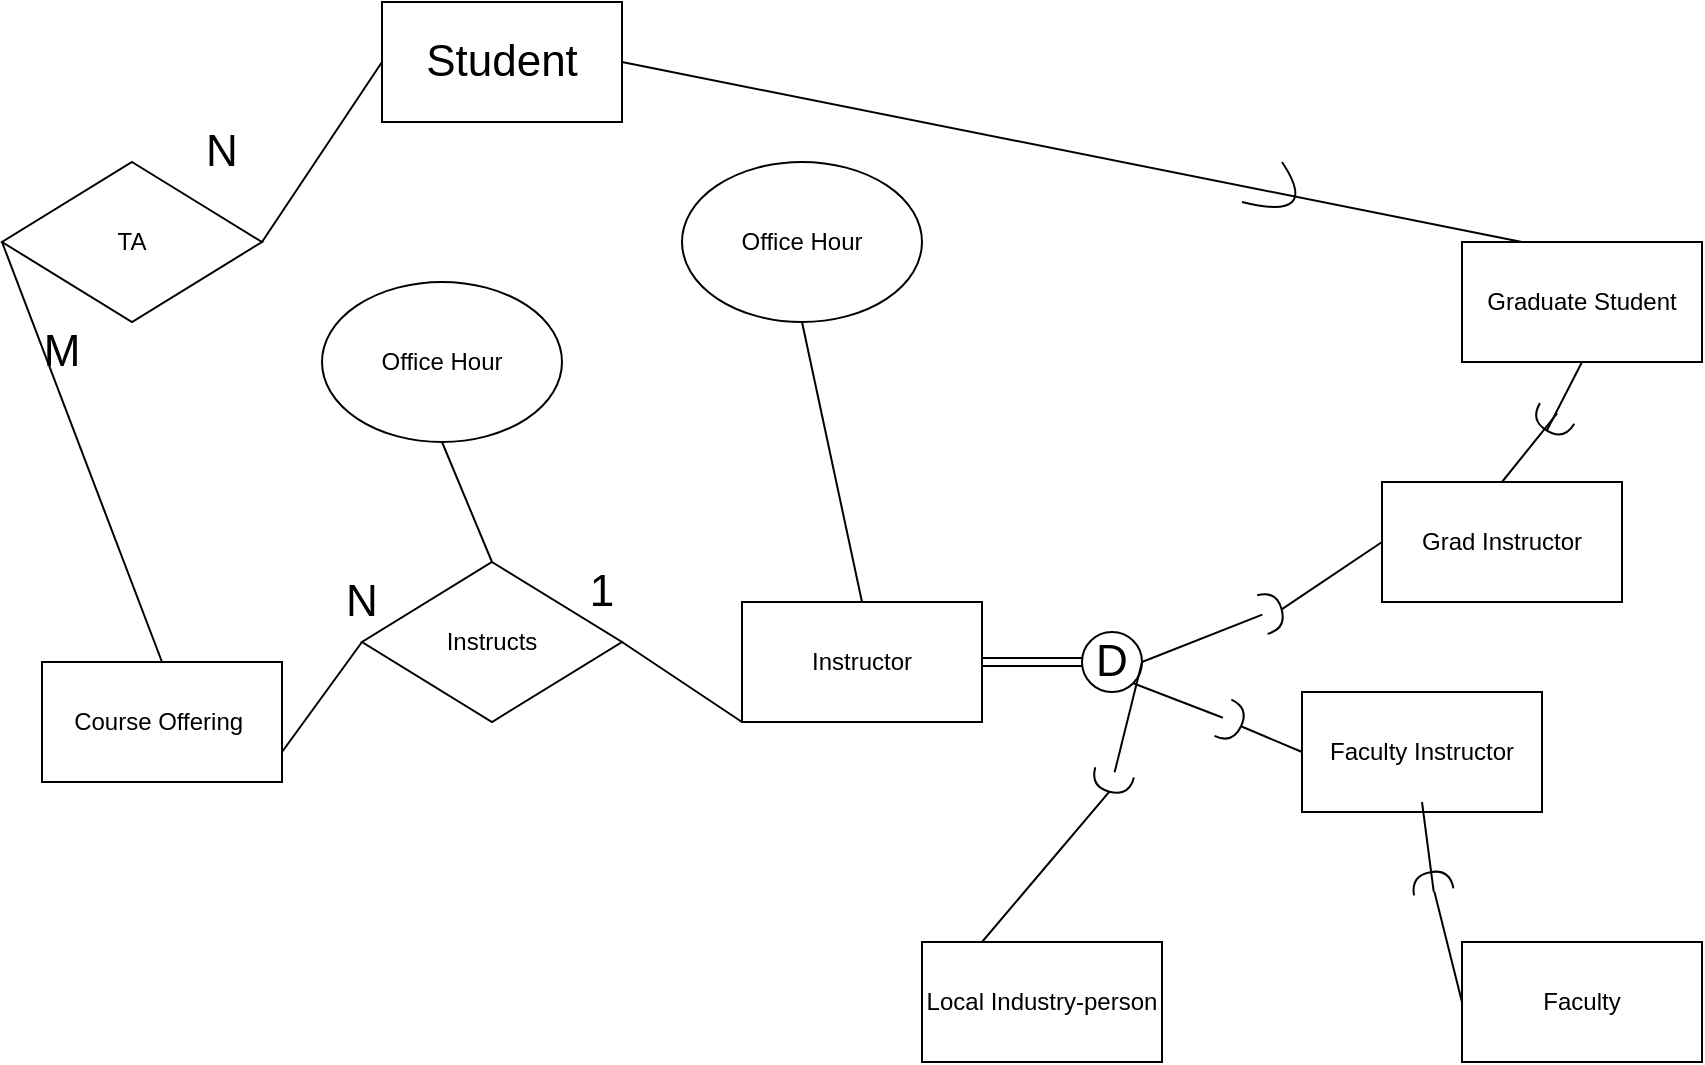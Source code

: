 <mxfile version="20.4.0" type="github">
  <diagram id="kQTQezO8OtImguSnl6Z2" name="Page-1">
    <mxGraphModel dx="1738" dy="1022" grid="1" gridSize="10" guides="1" tooltips="1" connect="1" arrows="1" fold="1" page="1" pageScale="1" pageWidth="850" pageHeight="1100" math="0" shadow="0">
      <root>
        <mxCell id="0" />
        <mxCell id="1" parent="0" />
        <mxCell id="xiBqoMtqt4ZxVnP0tuVG-9" style="rounded=0;orthogonalLoop=1;jettySize=auto;html=1;exitX=0.5;exitY=0;exitDx=0;exitDy=0;entryX=0.5;entryY=1;entryDx=0;entryDy=0;strokeColor=default;endArrow=none;endFill=0;" edge="1" parent="1" source="sJhRyvfI5YAXDB1IwleE-1" target="xiBqoMtqt4ZxVnP0tuVG-3">
          <mxGeometry relative="1" as="geometry" />
        </mxCell>
        <mxCell id="xiBqoMtqt4ZxVnP0tuVG-11" style="edgeStyle=none;rounded=0;orthogonalLoop=1;jettySize=auto;html=1;exitX=1;exitY=0.5;exitDx=0;exitDy=0;entryX=0;entryY=0.5;entryDx=0;entryDy=0;strokeColor=default;fontSize=22;endArrow=none;endFill=0;shape=link;" edge="1" parent="1" source="sJhRyvfI5YAXDB1IwleE-1" target="xiBqoMtqt4ZxVnP0tuVG-10">
          <mxGeometry relative="1" as="geometry" />
        </mxCell>
        <mxCell id="xiBqoMtqt4ZxVnP0tuVG-20" style="edgeStyle=none;rounded=0;orthogonalLoop=1;jettySize=auto;html=1;exitX=0;exitY=1;exitDx=0;exitDy=0;entryX=1;entryY=0.5;entryDx=0;entryDy=0;strokeColor=default;fontSize=22;endArrow=none;endFill=0;" edge="1" parent="1" source="sJhRyvfI5YAXDB1IwleE-1" target="xiBqoMtqt4ZxVnP0tuVG-7">
          <mxGeometry relative="1" as="geometry" />
        </mxCell>
        <mxCell id="sJhRyvfI5YAXDB1IwleE-1" value="Instructor" style="rounded=0;whiteSpace=wrap;html=1;" parent="1" vertex="1">
          <mxGeometry x="380" y="310" width="120" height="60" as="geometry" />
        </mxCell>
        <mxCell id="sJhRyvfI5YAXDB1IwleE-2" value="Graduate Student" style="whiteSpace=wrap;html=1;" parent="1" vertex="1">
          <mxGeometry x="740" y="130" width="120" height="60" as="geometry" />
        </mxCell>
        <mxCell id="xiBqoMtqt4ZxVnP0tuVG-1" value="Local Industry-person" style="rounded=0;whiteSpace=wrap;html=1;" vertex="1" parent="1">
          <mxGeometry x="470" y="480" width="120" height="60" as="geometry" />
        </mxCell>
        <mxCell id="xiBqoMtqt4ZxVnP0tuVG-2" value="Faculty" style="rounded=0;whiteSpace=wrap;html=1;" vertex="1" parent="1">
          <mxGeometry x="740" y="480" width="120" height="60" as="geometry" />
        </mxCell>
        <mxCell id="xiBqoMtqt4ZxVnP0tuVG-3" value="Office Hour" style="ellipse;whiteSpace=wrap;html=1;" vertex="1" parent="1">
          <mxGeometry x="350" y="90" width="120" height="80" as="geometry" />
        </mxCell>
        <mxCell id="xiBqoMtqt4ZxVnP0tuVG-19" style="edgeStyle=none;rounded=0;orthogonalLoop=1;jettySize=auto;html=1;exitX=0.5;exitY=0;exitDx=0;exitDy=0;entryX=0.5;entryY=1;entryDx=0;entryDy=0;strokeColor=default;fontSize=22;endArrow=none;endFill=0;" edge="1" parent="1" source="xiBqoMtqt4ZxVnP0tuVG-7" target="xiBqoMtqt4ZxVnP0tuVG-5">
          <mxGeometry relative="1" as="geometry" />
        </mxCell>
        <mxCell id="xiBqoMtqt4ZxVnP0tuVG-4" value="Course Offering&amp;nbsp;" style="rounded=0;whiteSpace=wrap;html=1;" vertex="1" parent="1">
          <mxGeometry x="30" y="340" width="120" height="60" as="geometry" />
        </mxCell>
        <mxCell id="xiBqoMtqt4ZxVnP0tuVG-5" value="Office Hour" style="ellipse;whiteSpace=wrap;html=1;" vertex="1" parent="1">
          <mxGeometry x="170" y="150" width="120" height="80" as="geometry" />
        </mxCell>
        <mxCell id="xiBqoMtqt4ZxVnP0tuVG-21" style="edgeStyle=none;rounded=0;orthogonalLoop=1;jettySize=auto;html=1;exitX=0;exitY=0.5;exitDx=0;exitDy=0;entryX=1;entryY=0.75;entryDx=0;entryDy=0;strokeColor=default;fontSize=22;endArrow=none;endFill=0;" edge="1" parent="1" source="xiBqoMtqt4ZxVnP0tuVG-7" target="xiBqoMtqt4ZxVnP0tuVG-4">
          <mxGeometry relative="1" as="geometry" />
        </mxCell>
        <mxCell id="xiBqoMtqt4ZxVnP0tuVG-7" value="Instructs" style="rhombus;whiteSpace=wrap;html=1;" vertex="1" parent="1">
          <mxGeometry x="190" y="290" width="130" height="80" as="geometry" />
        </mxCell>
        <mxCell id="xiBqoMtqt4ZxVnP0tuVG-12" style="edgeStyle=none;rounded=0;orthogonalLoop=1;jettySize=auto;html=1;exitX=1;exitY=0.5;exitDx=0;exitDy=0;entryX=0;entryY=0.5;entryDx=0;entryDy=0;strokeColor=default;fontSize=22;endArrow=none;endFill=0;startArrow=none;" edge="1" parent="1" source="xiBqoMtqt4ZxVnP0tuVG-43" target="xiBqoMtqt4ZxVnP0tuVG-34">
          <mxGeometry relative="1" as="geometry" />
        </mxCell>
        <mxCell id="xiBqoMtqt4ZxVnP0tuVG-13" style="edgeStyle=none;rounded=0;orthogonalLoop=1;jettySize=auto;html=1;entryX=0;entryY=0.5;entryDx=0;entryDy=0;strokeColor=default;fontSize=22;endArrow=none;endFill=0;startArrow=none;" edge="1" parent="1" source="xiBqoMtqt4ZxVnP0tuVG-47" target="xiBqoMtqt4ZxVnP0tuVG-2">
          <mxGeometry relative="1" as="geometry">
            <mxPoint x="720" y="410" as="sourcePoint" />
          </mxGeometry>
        </mxCell>
        <mxCell id="xiBqoMtqt4ZxVnP0tuVG-14" style="edgeStyle=none;rounded=0;orthogonalLoop=1;jettySize=auto;html=1;exitX=1;exitY=0.5;exitDx=0;exitDy=0;entryX=0.25;entryY=0;entryDx=0;entryDy=0;strokeColor=default;fontSize=22;endArrow=none;endFill=0;startArrow=none;" edge="1" parent="1" source="xiBqoMtqt4ZxVnP0tuVG-36" target="xiBqoMtqt4ZxVnP0tuVG-1">
          <mxGeometry relative="1" as="geometry" />
        </mxCell>
        <mxCell id="xiBqoMtqt4ZxVnP0tuVG-10" value="D" style="ellipse;whiteSpace=wrap;html=1;aspect=fixed;fontSize=22;" vertex="1" parent="1">
          <mxGeometry x="550" y="325" width="30" height="30" as="geometry" />
        </mxCell>
        <mxCell id="xiBqoMtqt4ZxVnP0tuVG-32" style="edgeStyle=none;rounded=0;orthogonalLoop=1;jettySize=auto;html=1;exitX=1;exitY=0.5;exitDx=0;exitDy=0;entryX=0.25;entryY=0;entryDx=0;entryDy=0;strokeColor=default;fontSize=22;endArrow=none;endFill=0;" edge="1" parent="1" source="xiBqoMtqt4ZxVnP0tuVG-23" target="sJhRyvfI5YAXDB1IwleE-2">
          <mxGeometry relative="1" as="geometry" />
        </mxCell>
        <mxCell id="xiBqoMtqt4ZxVnP0tuVG-23" value="Student" style="rounded=0;whiteSpace=wrap;html=1;fontSize=22;" vertex="1" parent="1">
          <mxGeometry x="200" y="10" width="120" height="60" as="geometry" />
        </mxCell>
        <mxCell id="xiBqoMtqt4ZxVnP0tuVG-25" style="edgeStyle=none;rounded=0;orthogonalLoop=1;jettySize=auto;html=1;exitX=1;exitY=0.5;exitDx=0;exitDy=0;entryX=0;entryY=0.5;entryDx=0;entryDy=0;strokeColor=default;fontSize=22;endArrow=none;endFill=0;" edge="1" parent="1" source="xiBqoMtqt4ZxVnP0tuVG-24" target="xiBqoMtqt4ZxVnP0tuVG-23">
          <mxGeometry relative="1" as="geometry" />
        </mxCell>
        <mxCell id="xiBqoMtqt4ZxVnP0tuVG-26" style="edgeStyle=none;rounded=0;orthogonalLoop=1;jettySize=auto;html=1;exitX=0;exitY=0.5;exitDx=0;exitDy=0;entryX=0.5;entryY=0;entryDx=0;entryDy=0;strokeColor=default;fontSize=22;endArrow=none;endFill=0;" edge="1" parent="1" source="xiBqoMtqt4ZxVnP0tuVG-24" target="xiBqoMtqt4ZxVnP0tuVG-4">
          <mxGeometry relative="1" as="geometry" />
        </mxCell>
        <mxCell id="xiBqoMtqt4ZxVnP0tuVG-24" value="TA" style="rhombus;whiteSpace=wrap;html=1;" vertex="1" parent="1">
          <mxGeometry x="10" y="90" width="130" height="80" as="geometry" />
        </mxCell>
        <mxCell id="xiBqoMtqt4ZxVnP0tuVG-27" value="1&lt;span style=&quot;color: rgba(0, 0, 0, 0); font-family: monospace; font-size: 0px; text-align: start;&quot;&gt;%3CmxGraphModel%3E%3Croot%3E%3CmxCell%20id%3D%220%22%2F%3E%3CmxCell%20id%3D%221%22%20parent%3D%220%22%2F%3E%3CmxCell%20id%3D%222%22%20value%3D%22Instructs%22%20style%3D%22rhombus%3BwhiteSpace%3Dwrap%3Bhtml%3D1%3B%22%20vertex%3D%221%22%20parent%3D%221%22%3E%3CmxGeometry%20x%3D%22190%22%20y%3D%22290%22%20width%3D%22130%22%20height%3D%2280%22%20as%3D%22geometry%22%2F%3E%3C%2FmxCell%3E%3C%2Froot%3E%3C%2FmxGraphModel%3E&lt;/span&gt;" style="text;html=1;strokeColor=none;fillColor=none;align=center;verticalAlign=middle;whiteSpace=wrap;rounded=0;fontSize=22;" vertex="1" parent="1">
          <mxGeometry x="280" y="290" width="60" height="30" as="geometry" />
        </mxCell>
        <mxCell id="xiBqoMtqt4ZxVnP0tuVG-28" value="N" style="text;html=1;strokeColor=none;fillColor=none;align=center;verticalAlign=middle;whiteSpace=wrap;rounded=0;fontSize=22;" vertex="1" parent="1">
          <mxGeometry x="160" y="295" width="60" height="30" as="geometry" />
        </mxCell>
        <mxCell id="xiBqoMtqt4ZxVnP0tuVG-29" value="N" style="text;html=1;strokeColor=none;fillColor=none;align=center;verticalAlign=middle;whiteSpace=wrap;rounded=0;fontSize=22;" vertex="1" parent="1">
          <mxGeometry x="90" y="70" width="60" height="30" as="geometry" />
        </mxCell>
        <mxCell id="xiBqoMtqt4ZxVnP0tuVG-31" value="M" style="text;html=1;strokeColor=none;fillColor=none;align=center;verticalAlign=middle;whiteSpace=wrap;rounded=0;fontSize=22;" vertex="1" parent="1">
          <mxGeometry x="10" y="170" width="60" height="30" as="geometry" />
        </mxCell>
        <mxCell id="xiBqoMtqt4ZxVnP0tuVG-33" value="" style="curved=1;endArrow=none;html=1;rounded=0;strokeColor=default;fontSize=22;endFill=0;" edge="1" parent="1">
          <mxGeometry width="50" height="50" relative="1" as="geometry">
            <mxPoint x="630" y="110" as="sourcePoint" />
            <mxPoint x="650" y="90" as="targetPoint" />
            <Array as="points">
              <mxPoint x="670" y="120" />
              <mxPoint x="650" y="90" />
            </Array>
          </mxGeometry>
        </mxCell>
        <mxCell id="xiBqoMtqt4ZxVnP0tuVG-42" style="edgeStyle=none;rounded=0;orthogonalLoop=1;jettySize=auto;html=1;entryX=0.5;entryY=1;entryDx=0;entryDy=0;strokeColor=default;fontSize=22;endArrow=none;endFill=0;startArrow=none;exitX=1;exitY=0.5;exitDx=0;exitDy=0;exitPerimeter=0;" edge="1" parent="1" source="xiBqoMtqt4ZxVnP0tuVG-45" target="sJhRyvfI5YAXDB1IwleE-2">
          <mxGeometry relative="1" as="geometry">
            <mxPoint x="770" y="220" as="sourcePoint" />
          </mxGeometry>
        </mxCell>
        <mxCell id="xiBqoMtqt4ZxVnP0tuVG-34" value="Grad Instructor" style="whiteSpace=wrap;html=1;" vertex="1" parent="1">
          <mxGeometry x="700" y="250" width="120" height="60" as="geometry" />
        </mxCell>
        <mxCell id="xiBqoMtqt4ZxVnP0tuVG-36" value="" style="shape=requiredInterface;html=1;verticalLabelPosition=bottom;sketch=0;fontSize=22;rotation=105;" vertex="1" parent="1">
          <mxGeometry x="560" y="390" width="10" height="20" as="geometry" />
        </mxCell>
        <mxCell id="xiBqoMtqt4ZxVnP0tuVG-37" value="" style="edgeStyle=none;rounded=0;orthogonalLoop=1;jettySize=auto;html=1;exitX=1;exitY=0.5;exitDx=0;exitDy=0;entryX=0;entryY=0.5;entryDx=0;entryDy=0;strokeColor=default;fontSize=22;endArrow=none;endFill=0;" edge="1" parent="1" source="xiBqoMtqt4ZxVnP0tuVG-10" target="xiBqoMtqt4ZxVnP0tuVG-36">
          <mxGeometry relative="1" as="geometry">
            <mxPoint x="580" y="340" as="sourcePoint" />
            <mxPoint x="530" y="500" as="targetPoint" />
          </mxGeometry>
        </mxCell>
        <mxCell id="xiBqoMtqt4ZxVnP0tuVG-39" value="" style="edgeStyle=none;rounded=0;orthogonalLoop=1;jettySize=auto;html=1;exitX=1;exitY=0.5;exitDx=0;exitDy=0;entryX=0;entryY=0.5;entryDx=0;entryDy=0;strokeColor=default;fontSize=22;endArrow=none;endFill=0;startArrow=none;exitPerimeter=0;" edge="1" parent="1" source="xiBqoMtqt4ZxVnP0tuVG-38" target="xiBqoMtqt4ZxVnP0tuVG-40">
          <mxGeometry relative="1" as="geometry">
            <mxPoint x="575.607" y="350.607" as="sourcePoint" />
            <mxPoint x="720" y="410" as="targetPoint" />
          </mxGeometry>
        </mxCell>
        <mxCell id="xiBqoMtqt4ZxVnP0tuVG-40" value="Faculty Instructor" style="whiteSpace=wrap;html=1;" vertex="1" parent="1">
          <mxGeometry x="660" y="355" width="120" height="60" as="geometry" />
        </mxCell>
        <mxCell id="xiBqoMtqt4ZxVnP0tuVG-38" value="" style="shape=requiredInterface;html=1;verticalLabelPosition=bottom;sketch=0;fontSize=22;rotation=25;fillColor=#9999FF;" vertex="1" parent="1">
          <mxGeometry x="620" y="360" width="10" height="20" as="geometry" />
        </mxCell>
        <mxCell id="xiBqoMtqt4ZxVnP0tuVG-41" value="" style="edgeStyle=none;rounded=0;orthogonalLoop=1;jettySize=auto;html=1;exitX=1;exitY=1;exitDx=0;exitDy=0;entryX=0;entryY=0.5;entryDx=0;entryDy=0;strokeColor=default;fontSize=22;endArrow=none;endFill=0;" edge="1" parent="1" source="xiBqoMtqt4ZxVnP0tuVG-10" target="xiBqoMtqt4ZxVnP0tuVG-38">
          <mxGeometry relative="1" as="geometry">
            <mxPoint x="575.607" y="350.607" as="sourcePoint" />
            <mxPoint x="660" y="385" as="targetPoint" />
          </mxGeometry>
        </mxCell>
        <mxCell id="xiBqoMtqt4ZxVnP0tuVG-43" value="" style="shape=requiredInterface;html=1;verticalLabelPosition=bottom;sketch=0;fontSize=22;rotation=-15;fillColor=#9999FF;" vertex="1" parent="1">
          <mxGeometry x="640" y="305" width="10" height="20" as="geometry" />
        </mxCell>
        <mxCell id="xiBqoMtqt4ZxVnP0tuVG-44" value="" style="edgeStyle=none;rounded=0;orthogonalLoop=1;jettySize=auto;html=1;exitX=1;exitY=0.5;exitDx=0;exitDy=0;entryX=0;entryY=0.5;entryDx=0;entryDy=0;strokeColor=default;fontSize=22;endArrow=none;endFill=0;" edge="1" parent="1" source="xiBqoMtqt4ZxVnP0tuVG-10" target="xiBqoMtqt4ZxVnP0tuVG-43">
          <mxGeometry relative="1" as="geometry">
            <mxPoint x="580" y="340" as="sourcePoint" />
            <mxPoint x="700" y="280" as="targetPoint" />
          </mxGeometry>
        </mxCell>
        <mxCell id="xiBqoMtqt4ZxVnP0tuVG-45" value="" style="shape=requiredInterface;html=1;verticalLabelPosition=bottom;sketch=0;fontSize=22;rotation=121;fillColor=#9999FF;" vertex="1" parent="1">
          <mxGeometry x="780" y="210" width="10" height="20" as="geometry" />
        </mxCell>
        <mxCell id="xiBqoMtqt4ZxVnP0tuVG-46" value="" style="edgeStyle=none;rounded=0;orthogonalLoop=1;jettySize=auto;html=1;exitX=0.5;exitY=0;exitDx=0;exitDy=0;entryX=0;entryY=0.5;entryDx=0;entryDy=0;strokeColor=default;fontSize=22;endArrow=none;endFill=0;entryPerimeter=0;" edge="1" parent="1" source="xiBqoMtqt4ZxVnP0tuVG-34" target="xiBqoMtqt4ZxVnP0tuVG-45">
          <mxGeometry relative="1" as="geometry">
            <mxPoint x="760" y="250" as="sourcePoint" />
            <mxPoint x="800" y="220" as="targetPoint" />
          </mxGeometry>
        </mxCell>
        <mxCell id="xiBqoMtqt4ZxVnP0tuVG-47" value="" style="shape=requiredInterface;html=1;verticalLabelPosition=bottom;sketch=0;fontSize=22;rotation=-100;fillColor=#9999FF;" vertex="1" parent="1">
          <mxGeometry x="720" y="440" width="10" height="20" as="geometry" />
        </mxCell>
        <mxCell id="xiBqoMtqt4ZxVnP0tuVG-48" value="" style="edgeStyle=none;rounded=0;orthogonalLoop=1;jettySize=auto;html=1;entryX=0;entryY=0.5;entryDx=0;entryDy=0;strokeColor=default;fontSize=22;endArrow=none;endFill=0;startArrow=none;" edge="1" parent="1" target="xiBqoMtqt4ZxVnP0tuVG-47">
          <mxGeometry relative="1" as="geometry">
            <mxPoint x="720" y="410" as="sourcePoint" />
            <mxPoint x="740" y="510" as="targetPoint" />
          </mxGeometry>
        </mxCell>
      </root>
    </mxGraphModel>
  </diagram>
</mxfile>
